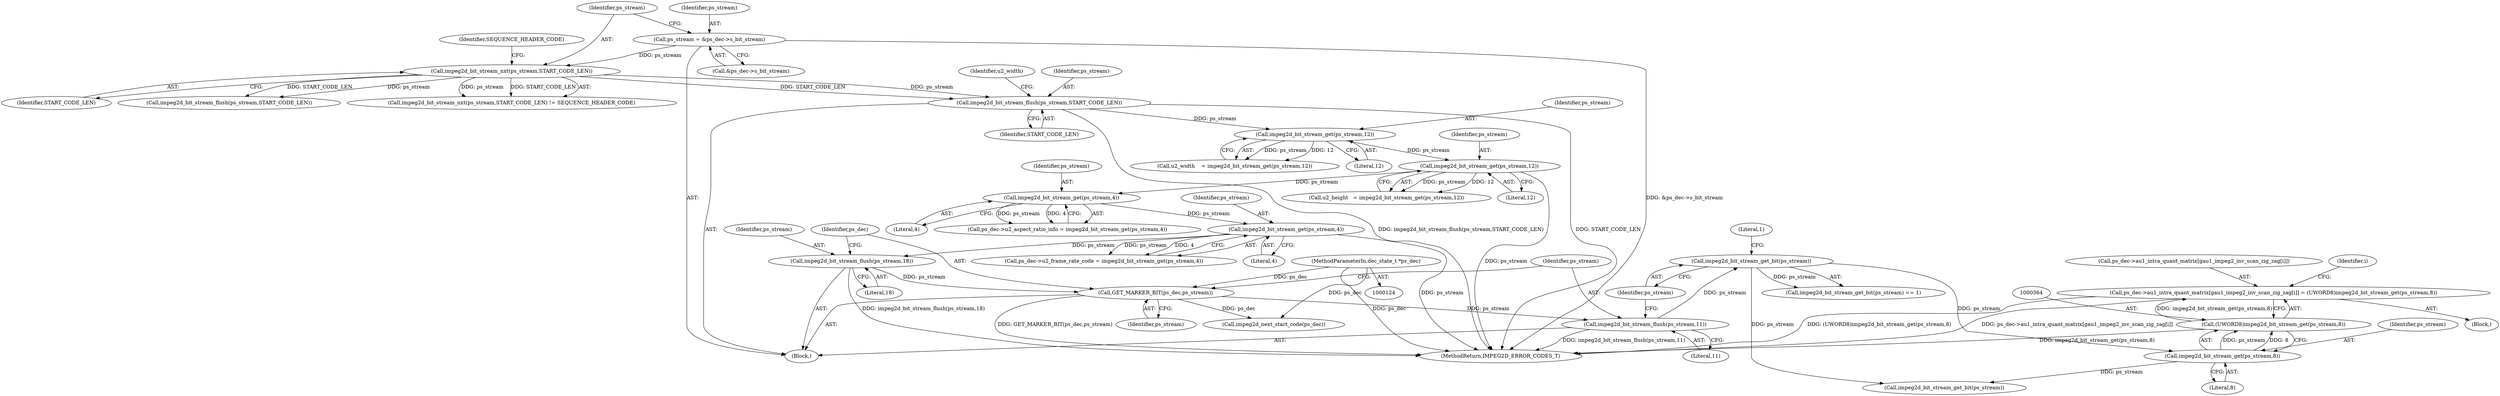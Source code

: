 digraph "0_Android_bef16671c891e16f25a7b174bc528eea109357be@array" {
"1000355" [label="(Call,ps_dec->au1_intra_quant_matrix[gau1_impeg2_inv_scan_zig_zag[i]] = (UWORD8)impeg2d_bit_stream_get(ps_stream,8))"];
"1000363" [label="(Call,(UWORD8)impeg2d_bit_stream_get(ps_stream,8))"];
"1000365" [label="(Call,impeg2d_bit_stream_get(ps_stream,8))"];
"1000340" [label="(Call,impeg2d_bit_stream_get_bit(ps_stream))"];
"1000335" [label="(Call,impeg2d_bit_stream_flush(ps_stream,11))"];
"1000332" [label="(Call,GET_MARKER_BIT(ps_dec,ps_stream))"];
"1000125" [label="(MethodParameterIn,dec_state_t *ps_dec)"];
"1000329" [label="(Call,impeg2d_bit_stream_flush(ps_stream,18))"];
"1000317" [label="(Call,impeg2d_bit_stream_get(ps_stream,4))"];
"1000310" [label="(Call,impeg2d_bit_stream_get(ps_stream,4))"];
"1000158" [label="(Call,impeg2d_bit_stream_get(ps_stream,12))"];
"1000153" [label="(Call,impeg2d_bit_stream_get(ps_stream,12))"];
"1000148" [label="(Call,impeg2d_bit_stream_flush(ps_stream,START_CODE_LEN))"];
"1000138" [label="(Call,impeg2d_bit_stream_nxt(ps_stream,START_CODE_LEN))"];
"1000128" [label="(Call,ps_stream = &ps_dec->s_bit_stream)"];
"1000143" [label="(Call,impeg2d_bit_stream_flush(ps_stream,START_CODE_LEN))"];
"1000330" [label="(Identifier,ps_stream)"];
"1000336" [label="(Identifier,ps_stream)"];
"1000378" [label="(Call,impeg2d_bit_stream_get_bit(ps_stream))"];
"1000156" [label="(Call,u2_height   = impeg2d_bit_stream_get(ps_stream,12))"];
"1000137" [label="(Call,impeg2d_bit_stream_nxt(ps_stream,START_CODE_LEN) != SEQUENCE_HEADER_CODE)"];
"1000128" [label="(Call,ps_stream = &ps_dec->s_bit_stream)"];
"1000366" [label="(Identifier,ps_stream)"];
"1000329" [label="(Call,impeg2d_bit_stream_flush(ps_stream,18))"];
"1000150" [label="(Identifier,START_CODE_LEN)"];
"1000141" [label="(Identifier,SEQUENCE_HEADER_CODE)"];
"1000420" [label="(MethodReturn,IMPEG2D_ERROR_CODES_T)"];
"1000313" [label="(Call,ps_dec->u2_frame_rate_code = impeg2d_bit_stream_get(ps_stream,4))"];
"1000367" [label="(Literal,8)"];
"1000342" [label="(Literal,1)"];
"1000125" [label="(MethodParameterIn,dec_state_t *ps_dec)"];
"1000155" [label="(Literal,12)"];
"1000152" [label="(Identifier,u2_width)"];
"1000354" [label="(Block,)"];
"1000333" [label="(Identifier,ps_dec)"];
"1000337" [label="(Literal,11)"];
"1000159" [label="(Identifier,ps_stream)"];
"1000335" [label="(Call,impeg2d_bit_stream_flush(ps_stream,11))"];
"1000140" [label="(Identifier,START_CODE_LEN)"];
"1000129" [label="(Identifier,ps_stream)"];
"1000311" [label="(Identifier,ps_stream)"];
"1000138" [label="(Call,impeg2d_bit_stream_nxt(ps_stream,START_CODE_LEN))"];
"1000341" [label="(Identifier,ps_stream)"];
"1000126" [label="(Block,)"];
"1000130" [label="(Call,&ps_dec->s_bit_stream)"];
"1000363" [label="(Call,(UWORD8)impeg2d_bit_stream_get(ps_stream,8))"];
"1000318" [label="(Identifier,ps_stream)"];
"1000356" [label="(Call,ps_dec->au1_intra_quant_matrix[gau1_impeg2_inv_scan_zig_zag[i]])"];
"1000332" [label="(Call,GET_MARKER_BIT(ps_dec,ps_stream))"];
"1000306" [label="(Call,ps_dec->u2_aspect_ratio_info = impeg2d_bit_stream_get(ps_stream,4))"];
"1000139" [label="(Identifier,ps_stream)"];
"1000158" [label="(Call,impeg2d_bit_stream_get(ps_stream,12))"];
"1000331" [label="(Literal,18)"];
"1000319" [label="(Literal,4)"];
"1000148" [label="(Call,impeg2d_bit_stream_flush(ps_stream,START_CODE_LEN))"];
"1000149" [label="(Identifier,ps_stream)"];
"1000312" [label="(Literal,4)"];
"1000153" [label="(Call,impeg2d_bit_stream_get(ps_stream,12))"];
"1000340" [label="(Call,impeg2d_bit_stream_get_bit(ps_stream))"];
"1000154" [label="(Identifier,ps_stream)"];
"1000365" [label="(Call,impeg2d_bit_stream_get(ps_stream,8))"];
"1000317" [label="(Call,impeg2d_bit_stream_get(ps_stream,4))"];
"1000334" [label="(Identifier,ps_stream)"];
"1000355" [label="(Call,ps_dec->au1_intra_quant_matrix[gau1_impeg2_inv_scan_zig_zag[i]] = (UWORD8)impeg2d_bit_stream_get(ps_stream,8))"];
"1000353" [label="(Identifier,i)"];
"1000160" [label="(Literal,12)"];
"1000339" [label="(Call,impeg2d_bit_stream_get_bit(ps_stream) == 1)"];
"1000151" [label="(Call,u2_width    = impeg2d_bit_stream_get(ps_stream,12))"];
"1000310" [label="(Call,impeg2d_bit_stream_get(ps_stream,4))"];
"1000414" [label="(Call,impeg2d_next_start_code(ps_dec))"];
"1000355" -> "1000354"  [label="AST: "];
"1000355" -> "1000363"  [label="CFG: "];
"1000356" -> "1000355"  [label="AST: "];
"1000363" -> "1000355"  [label="AST: "];
"1000353" -> "1000355"  [label="CFG: "];
"1000355" -> "1000420"  [label="DDG: ps_dec->au1_intra_quant_matrix[gau1_impeg2_inv_scan_zig_zag[i]]"];
"1000355" -> "1000420"  [label="DDG: (UWORD8)impeg2d_bit_stream_get(ps_stream,8)"];
"1000363" -> "1000355"  [label="DDG: impeg2d_bit_stream_get(ps_stream,8)"];
"1000363" -> "1000365"  [label="CFG: "];
"1000364" -> "1000363"  [label="AST: "];
"1000365" -> "1000363"  [label="AST: "];
"1000363" -> "1000420"  [label="DDG: impeg2d_bit_stream_get(ps_stream,8)"];
"1000365" -> "1000363"  [label="DDG: ps_stream"];
"1000365" -> "1000363"  [label="DDG: 8"];
"1000365" -> "1000367"  [label="CFG: "];
"1000366" -> "1000365"  [label="AST: "];
"1000367" -> "1000365"  [label="AST: "];
"1000340" -> "1000365"  [label="DDG: ps_stream"];
"1000365" -> "1000378"  [label="DDG: ps_stream"];
"1000340" -> "1000339"  [label="AST: "];
"1000340" -> "1000341"  [label="CFG: "];
"1000341" -> "1000340"  [label="AST: "];
"1000342" -> "1000340"  [label="CFG: "];
"1000340" -> "1000339"  [label="DDG: ps_stream"];
"1000335" -> "1000340"  [label="DDG: ps_stream"];
"1000340" -> "1000378"  [label="DDG: ps_stream"];
"1000335" -> "1000126"  [label="AST: "];
"1000335" -> "1000337"  [label="CFG: "];
"1000336" -> "1000335"  [label="AST: "];
"1000337" -> "1000335"  [label="AST: "];
"1000341" -> "1000335"  [label="CFG: "];
"1000335" -> "1000420"  [label="DDG: impeg2d_bit_stream_flush(ps_stream,11)"];
"1000332" -> "1000335"  [label="DDG: ps_stream"];
"1000332" -> "1000126"  [label="AST: "];
"1000332" -> "1000334"  [label="CFG: "];
"1000333" -> "1000332"  [label="AST: "];
"1000334" -> "1000332"  [label="AST: "];
"1000336" -> "1000332"  [label="CFG: "];
"1000332" -> "1000420"  [label="DDG: GET_MARKER_BIT(ps_dec,ps_stream)"];
"1000125" -> "1000332"  [label="DDG: ps_dec"];
"1000329" -> "1000332"  [label="DDG: ps_stream"];
"1000332" -> "1000414"  [label="DDG: ps_dec"];
"1000125" -> "1000124"  [label="AST: "];
"1000125" -> "1000420"  [label="DDG: ps_dec"];
"1000125" -> "1000414"  [label="DDG: ps_dec"];
"1000329" -> "1000126"  [label="AST: "];
"1000329" -> "1000331"  [label="CFG: "];
"1000330" -> "1000329"  [label="AST: "];
"1000331" -> "1000329"  [label="AST: "];
"1000333" -> "1000329"  [label="CFG: "];
"1000329" -> "1000420"  [label="DDG: impeg2d_bit_stream_flush(ps_stream,18)"];
"1000317" -> "1000329"  [label="DDG: ps_stream"];
"1000317" -> "1000313"  [label="AST: "];
"1000317" -> "1000319"  [label="CFG: "];
"1000318" -> "1000317"  [label="AST: "];
"1000319" -> "1000317"  [label="AST: "];
"1000313" -> "1000317"  [label="CFG: "];
"1000317" -> "1000420"  [label="DDG: ps_stream"];
"1000317" -> "1000313"  [label="DDG: ps_stream"];
"1000317" -> "1000313"  [label="DDG: 4"];
"1000310" -> "1000317"  [label="DDG: ps_stream"];
"1000310" -> "1000306"  [label="AST: "];
"1000310" -> "1000312"  [label="CFG: "];
"1000311" -> "1000310"  [label="AST: "];
"1000312" -> "1000310"  [label="AST: "];
"1000306" -> "1000310"  [label="CFG: "];
"1000310" -> "1000306"  [label="DDG: ps_stream"];
"1000310" -> "1000306"  [label="DDG: 4"];
"1000158" -> "1000310"  [label="DDG: ps_stream"];
"1000158" -> "1000156"  [label="AST: "];
"1000158" -> "1000160"  [label="CFG: "];
"1000159" -> "1000158"  [label="AST: "];
"1000160" -> "1000158"  [label="AST: "];
"1000156" -> "1000158"  [label="CFG: "];
"1000158" -> "1000420"  [label="DDG: ps_stream"];
"1000158" -> "1000156"  [label="DDG: ps_stream"];
"1000158" -> "1000156"  [label="DDG: 12"];
"1000153" -> "1000158"  [label="DDG: ps_stream"];
"1000153" -> "1000151"  [label="AST: "];
"1000153" -> "1000155"  [label="CFG: "];
"1000154" -> "1000153"  [label="AST: "];
"1000155" -> "1000153"  [label="AST: "];
"1000151" -> "1000153"  [label="CFG: "];
"1000153" -> "1000151"  [label="DDG: ps_stream"];
"1000153" -> "1000151"  [label="DDG: 12"];
"1000148" -> "1000153"  [label="DDG: ps_stream"];
"1000148" -> "1000126"  [label="AST: "];
"1000148" -> "1000150"  [label="CFG: "];
"1000149" -> "1000148"  [label="AST: "];
"1000150" -> "1000148"  [label="AST: "];
"1000152" -> "1000148"  [label="CFG: "];
"1000148" -> "1000420"  [label="DDG: impeg2d_bit_stream_flush(ps_stream,START_CODE_LEN)"];
"1000148" -> "1000420"  [label="DDG: START_CODE_LEN"];
"1000138" -> "1000148"  [label="DDG: ps_stream"];
"1000138" -> "1000148"  [label="DDG: START_CODE_LEN"];
"1000138" -> "1000137"  [label="AST: "];
"1000138" -> "1000140"  [label="CFG: "];
"1000139" -> "1000138"  [label="AST: "];
"1000140" -> "1000138"  [label="AST: "];
"1000141" -> "1000138"  [label="CFG: "];
"1000138" -> "1000137"  [label="DDG: ps_stream"];
"1000138" -> "1000137"  [label="DDG: START_CODE_LEN"];
"1000128" -> "1000138"  [label="DDG: ps_stream"];
"1000138" -> "1000143"  [label="DDG: ps_stream"];
"1000138" -> "1000143"  [label="DDG: START_CODE_LEN"];
"1000128" -> "1000126"  [label="AST: "];
"1000128" -> "1000130"  [label="CFG: "];
"1000129" -> "1000128"  [label="AST: "];
"1000130" -> "1000128"  [label="AST: "];
"1000139" -> "1000128"  [label="CFG: "];
"1000128" -> "1000420"  [label="DDG: &ps_dec->s_bit_stream"];
}
